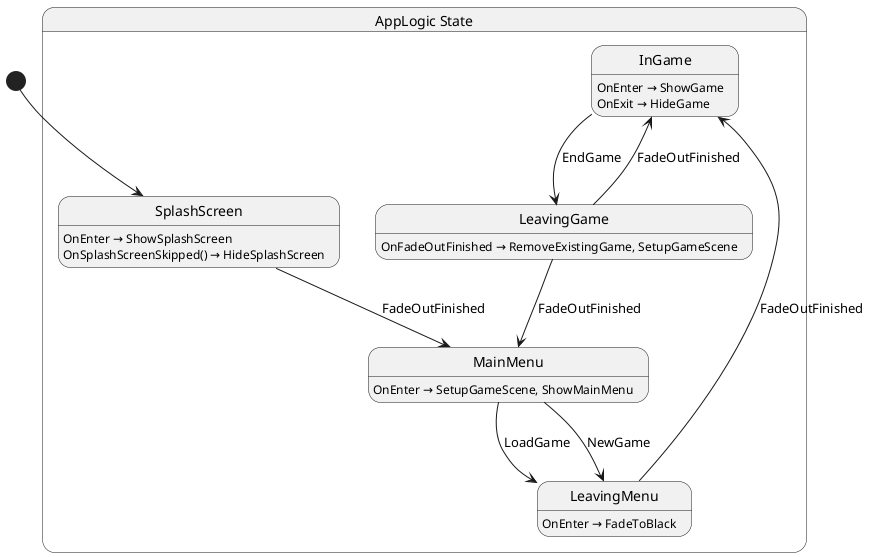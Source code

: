 @startuml AppLogic
state "AppLogic State" as Cs001_AppLogic_State {
  state "InGame" as Cs001_AppLogic_State_InGame
  state "LeavingGame" as Cs001_AppLogic_State_LeavingGame
  state "LeavingMenu" as Cs001_AppLogic_State_LeavingMenu
  state "MainMenu" as Cs001_AppLogic_State_MainMenu
  state "SplashScreen" as Cs001_AppLogic_State_SplashScreen
}

Cs001_AppLogic_State_InGame --> Cs001_AppLogic_State_LeavingGame : EndGame
Cs001_AppLogic_State_LeavingGame --> Cs001_AppLogic_State_InGame : FadeOutFinished
Cs001_AppLogic_State_LeavingGame --> Cs001_AppLogic_State_MainMenu : FadeOutFinished
Cs001_AppLogic_State_LeavingMenu --> Cs001_AppLogic_State_InGame : FadeOutFinished
Cs001_AppLogic_State_MainMenu --> Cs001_AppLogic_State_LeavingMenu : LoadGame
Cs001_AppLogic_State_MainMenu --> Cs001_AppLogic_State_LeavingMenu : NewGame
Cs001_AppLogic_State_SplashScreen --> Cs001_AppLogic_State_MainMenu : FadeOutFinished

Cs001_AppLogic_State_InGame : OnEnter → ShowGame
Cs001_AppLogic_State_InGame : OnExit → HideGame
Cs001_AppLogic_State_LeavingGame : OnFadeOutFinished → RemoveExistingGame, SetupGameScene
Cs001_AppLogic_State_LeavingMenu : OnEnter → FadeToBlack
Cs001_AppLogic_State_MainMenu : OnEnter → SetupGameScene, ShowMainMenu
Cs001_AppLogic_State_SplashScreen : OnEnter → ShowSplashScreen
Cs001_AppLogic_State_SplashScreen : OnSplashScreenSkipped() → HideSplashScreen

[*] --> Cs001_AppLogic_State_SplashScreen
@enduml